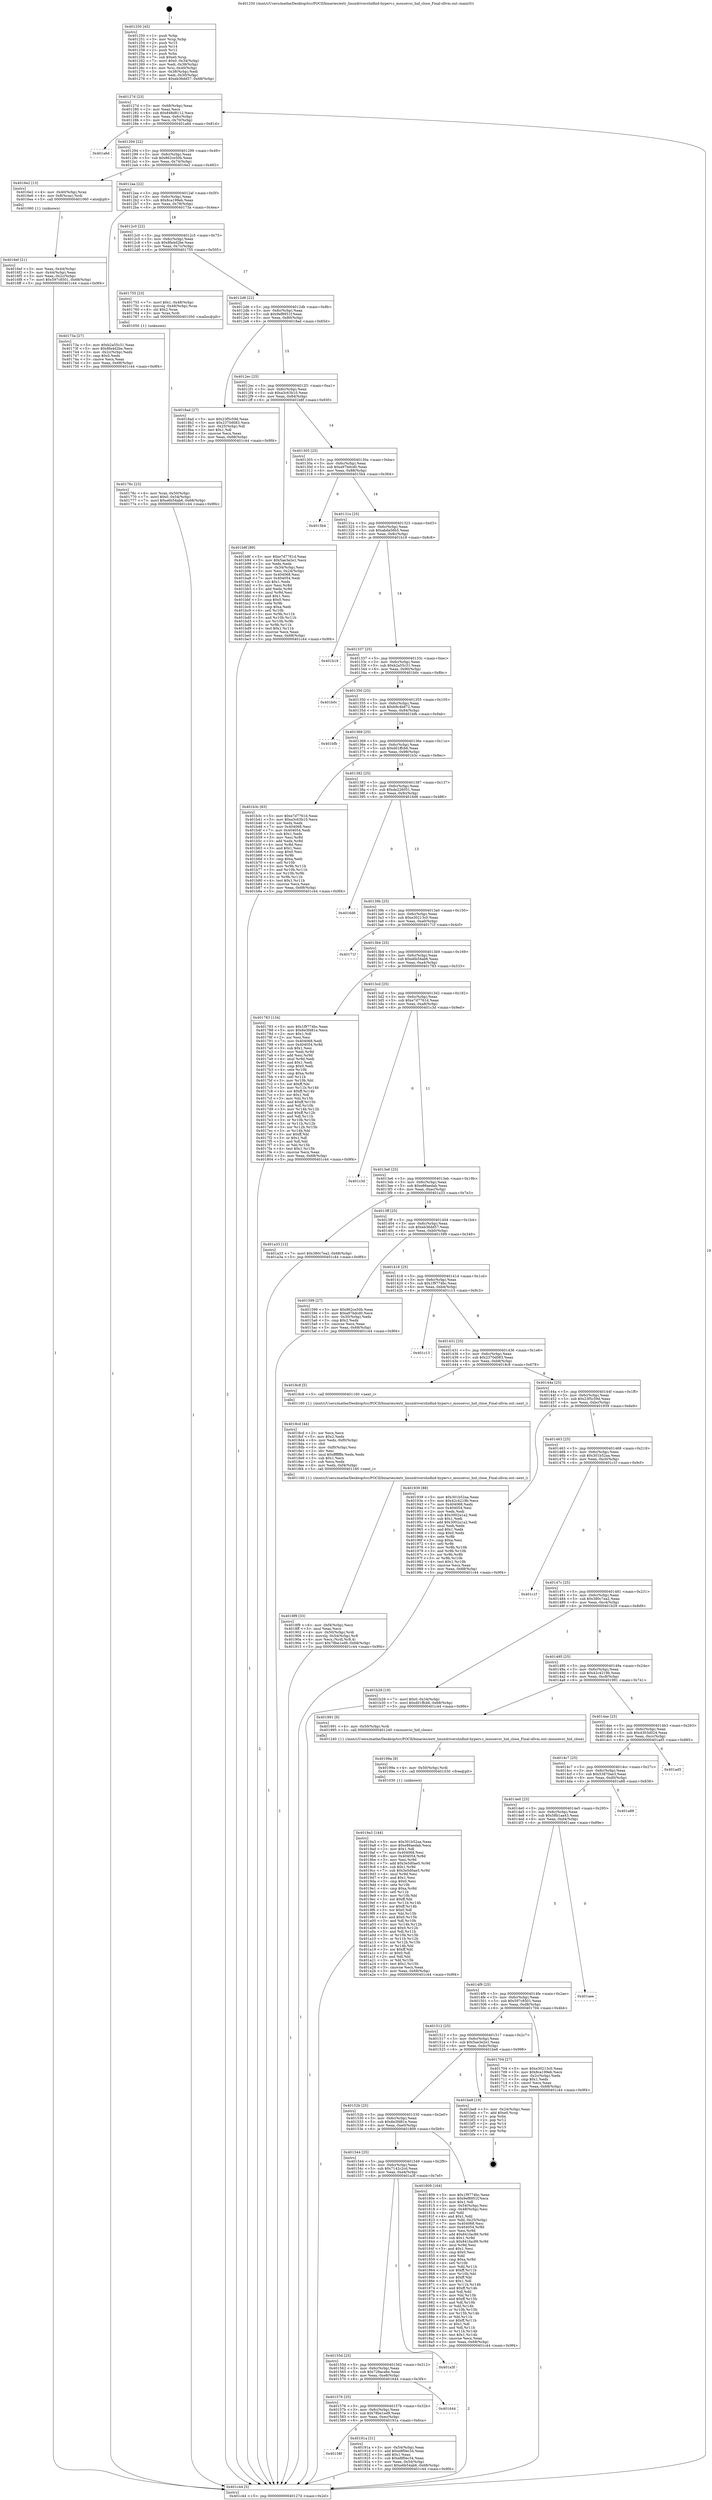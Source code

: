 digraph "0x401250" {
  label = "0x401250 (/mnt/c/Users/mathe/Desktop/tcc/POCII/binaries/extr_linuxdrivershidhid-hyperv.c_mousevsc_hid_close_Final-ollvm.out::main(0))"
  labelloc = "t"
  node[shape=record]

  Entry [label="",width=0.3,height=0.3,shape=circle,fillcolor=black,style=filled]
  "0x40127d" [label="{
     0x40127d [23]\l
     | [instrs]\l
     &nbsp;&nbsp;0x40127d \<+3\>: mov -0x68(%rbp),%eax\l
     &nbsp;&nbsp;0x401280 \<+2\>: mov %eax,%ecx\l
     &nbsp;&nbsp;0x401282 \<+6\>: sub $0x848d8112,%ecx\l
     &nbsp;&nbsp;0x401288 \<+3\>: mov %eax,-0x6c(%rbp)\l
     &nbsp;&nbsp;0x40128b \<+3\>: mov %ecx,-0x70(%rbp)\l
     &nbsp;&nbsp;0x40128e \<+6\>: je 0000000000401a6d \<main+0x81d\>\l
  }"]
  "0x401a6d" [label="{
     0x401a6d\l
  }", style=dashed]
  "0x401294" [label="{
     0x401294 [22]\l
     | [instrs]\l
     &nbsp;&nbsp;0x401294 \<+5\>: jmp 0000000000401299 \<main+0x49\>\l
     &nbsp;&nbsp;0x401299 \<+3\>: mov -0x6c(%rbp),%eax\l
     &nbsp;&nbsp;0x40129c \<+5\>: sub $0x862ce50b,%eax\l
     &nbsp;&nbsp;0x4012a1 \<+3\>: mov %eax,-0x74(%rbp)\l
     &nbsp;&nbsp;0x4012a4 \<+6\>: je 00000000004016e2 \<main+0x492\>\l
  }"]
  Exit [label="",width=0.3,height=0.3,shape=circle,fillcolor=black,style=filled,peripheries=2]
  "0x4016e2" [label="{
     0x4016e2 [13]\l
     | [instrs]\l
     &nbsp;&nbsp;0x4016e2 \<+4\>: mov -0x40(%rbp),%rax\l
     &nbsp;&nbsp;0x4016e6 \<+4\>: mov 0x8(%rax),%rdi\l
     &nbsp;&nbsp;0x4016ea \<+5\>: call 0000000000401060 \<atoi@plt\>\l
     | [calls]\l
     &nbsp;&nbsp;0x401060 \{1\} (unknown)\l
  }"]
  "0x4012aa" [label="{
     0x4012aa [22]\l
     | [instrs]\l
     &nbsp;&nbsp;0x4012aa \<+5\>: jmp 00000000004012af \<main+0x5f\>\l
     &nbsp;&nbsp;0x4012af \<+3\>: mov -0x6c(%rbp),%eax\l
     &nbsp;&nbsp;0x4012b2 \<+5\>: sub $0x8ca199eb,%eax\l
     &nbsp;&nbsp;0x4012b7 \<+3\>: mov %eax,-0x78(%rbp)\l
     &nbsp;&nbsp;0x4012ba \<+6\>: je 000000000040173a \<main+0x4ea\>\l
  }"]
  "0x4019a3" [label="{
     0x4019a3 [144]\l
     | [instrs]\l
     &nbsp;&nbsp;0x4019a3 \<+5\>: mov $0x301b52aa,%eax\l
     &nbsp;&nbsp;0x4019a8 \<+5\>: mov $0xe86aedab,%ecx\l
     &nbsp;&nbsp;0x4019ad \<+2\>: mov $0x1,%dl\l
     &nbsp;&nbsp;0x4019af \<+7\>: mov 0x404068,%esi\l
     &nbsp;&nbsp;0x4019b6 \<+8\>: mov 0x404054,%r8d\l
     &nbsp;&nbsp;0x4019be \<+3\>: mov %esi,%r9d\l
     &nbsp;&nbsp;0x4019c1 \<+7\>: add $0x3e5d0ae5,%r9d\l
     &nbsp;&nbsp;0x4019c8 \<+4\>: sub $0x1,%r9d\l
     &nbsp;&nbsp;0x4019cc \<+7\>: sub $0x3e5d0ae5,%r9d\l
     &nbsp;&nbsp;0x4019d3 \<+4\>: imul %r9d,%esi\l
     &nbsp;&nbsp;0x4019d7 \<+3\>: and $0x1,%esi\l
     &nbsp;&nbsp;0x4019da \<+3\>: cmp $0x0,%esi\l
     &nbsp;&nbsp;0x4019dd \<+4\>: sete %r10b\l
     &nbsp;&nbsp;0x4019e1 \<+4\>: cmp $0xa,%r8d\l
     &nbsp;&nbsp;0x4019e5 \<+4\>: setl %r11b\l
     &nbsp;&nbsp;0x4019e9 \<+3\>: mov %r10b,%bl\l
     &nbsp;&nbsp;0x4019ec \<+3\>: xor $0xff,%bl\l
     &nbsp;&nbsp;0x4019ef \<+3\>: mov %r11b,%r14b\l
     &nbsp;&nbsp;0x4019f2 \<+4\>: xor $0xff,%r14b\l
     &nbsp;&nbsp;0x4019f6 \<+3\>: xor $0x0,%dl\l
     &nbsp;&nbsp;0x4019f9 \<+3\>: mov %bl,%r15b\l
     &nbsp;&nbsp;0x4019fc \<+4\>: and $0x0,%r15b\l
     &nbsp;&nbsp;0x401a00 \<+3\>: and %dl,%r10b\l
     &nbsp;&nbsp;0x401a03 \<+3\>: mov %r14b,%r12b\l
     &nbsp;&nbsp;0x401a06 \<+4\>: and $0x0,%r12b\l
     &nbsp;&nbsp;0x401a0a \<+3\>: and %dl,%r11b\l
     &nbsp;&nbsp;0x401a0d \<+3\>: or %r10b,%r15b\l
     &nbsp;&nbsp;0x401a10 \<+3\>: or %r11b,%r12b\l
     &nbsp;&nbsp;0x401a13 \<+3\>: xor %r12b,%r15b\l
     &nbsp;&nbsp;0x401a16 \<+3\>: or %r14b,%bl\l
     &nbsp;&nbsp;0x401a19 \<+3\>: xor $0xff,%bl\l
     &nbsp;&nbsp;0x401a1c \<+3\>: or $0x0,%dl\l
     &nbsp;&nbsp;0x401a1f \<+2\>: and %dl,%bl\l
     &nbsp;&nbsp;0x401a21 \<+3\>: or %bl,%r15b\l
     &nbsp;&nbsp;0x401a24 \<+4\>: test $0x1,%r15b\l
     &nbsp;&nbsp;0x401a28 \<+3\>: cmovne %ecx,%eax\l
     &nbsp;&nbsp;0x401a2b \<+3\>: mov %eax,-0x68(%rbp)\l
     &nbsp;&nbsp;0x401a2e \<+5\>: jmp 0000000000401c44 \<main+0x9f4\>\l
  }"]
  "0x40173a" [label="{
     0x40173a [27]\l
     | [instrs]\l
     &nbsp;&nbsp;0x40173a \<+5\>: mov $0xb2a55c31,%eax\l
     &nbsp;&nbsp;0x40173f \<+5\>: mov $0x8fa4d2be,%ecx\l
     &nbsp;&nbsp;0x401744 \<+3\>: mov -0x2c(%rbp),%edx\l
     &nbsp;&nbsp;0x401747 \<+3\>: cmp $0x0,%edx\l
     &nbsp;&nbsp;0x40174a \<+3\>: cmove %ecx,%eax\l
     &nbsp;&nbsp;0x40174d \<+3\>: mov %eax,-0x68(%rbp)\l
     &nbsp;&nbsp;0x401750 \<+5\>: jmp 0000000000401c44 \<main+0x9f4\>\l
  }"]
  "0x4012c0" [label="{
     0x4012c0 [22]\l
     | [instrs]\l
     &nbsp;&nbsp;0x4012c0 \<+5\>: jmp 00000000004012c5 \<main+0x75\>\l
     &nbsp;&nbsp;0x4012c5 \<+3\>: mov -0x6c(%rbp),%eax\l
     &nbsp;&nbsp;0x4012c8 \<+5\>: sub $0x8fa4d2be,%eax\l
     &nbsp;&nbsp;0x4012cd \<+3\>: mov %eax,-0x7c(%rbp)\l
     &nbsp;&nbsp;0x4012d0 \<+6\>: je 0000000000401755 \<main+0x505\>\l
  }"]
  "0x40199a" [label="{
     0x40199a [9]\l
     | [instrs]\l
     &nbsp;&nbsp;0x40199a \<+4\>: mov -0x50(%rbp),%rdi\l
     &nbsp;&nbsp;0x40199e \<+5\>: call 0000000000401030 \<free@plt\>\l
     | [calls]\l
     &nbsp;&nbsp;0x401030 \{1\} (unknown)\l
  }"]
  "0x401755" [label="{
     0x401755 [23]\l
     | [instrs]\l
     &nbsp;&nbsp;0x401755 \<+7\>: movl $0x1,-0x48(%rbp)\l
     &nbsp;&nbsp;0x40175c \<+4\>: movslq -0x48(%rbp),%rax\l
     &nbsp;&nbsp;0x401760 \<+4\>: shl $0x2,%rax\l
     &nbsp;&nbsp;0x401764 \<+3\>: mov %rax,%rdi\l
     &nbsp;&nbsp;0x401767 \<+5\>: call 0000000000401050 \<malloc@plt\>\l
     | [calls]\l
     &nbsp;&nbsp;0x401050 \{1\} (unknown)\l
  }"]
  "0x4012d6" [label="{
     0x4012d6 [22]\l
     | [instrs]\l
     &nbsp;&nbsp;0x4012d6 \<+5\>: jmp 00000000004012db \<main+0x8b\>\l
     &nbsp;&nbsp;0x4012db \<+3\>: mov -0x6c(%rbp),%eax\l
     &nbsp;&nbsp;0x4012de \<+5\>: sub $0x9ef8951f,%eax\l
     &nbsp;&nbsp;0x4012e3 \<+3\>: mov %eax,-0x80(%rbp)\l
     &nbsp;&nbsp;0x4012e6 \<+6\>: je 00000000004018ad \<main+0x65d\>\l
  }"]
  "0x40158f" [label="{
     0x40158f\l
  }", style=dashed]
  "0x4018ad" [label="{
     0x4018ad [27]\l
     | [instrs]\l
     &nbsp;&nbsp;0x4018ad \<+5\>: mov $0x23f5c59d,%eax\l
     &nbsp;&nbsp;0x4018b2 \<+5\>: mov $0x2370d083,%ecx\l
     &nbsp;&nbsp;0x4018b7 \<+3\>: mov -0x25(%rbp),%dl\l
     &nbsp;&nbsp;0x4018ba \<+3\>: test $0x1,%dl\l
     &nbsp;&nbsp;0x4018bd \<+3\>: cmovne %ecx,%eax\l
     &nbsp;&nbsp;0x4018c0 \<+3\>: mov %eax,-0x68(%rbp)\l
     &nbsp;&nbsp;0x4018c3 \<+5\>: jmp 0000000000401c44 \<main+0x9f4\>\l
  }"]
  "0x4012ec" [label="{
     0x4012ec [25]\l
     | [instrs]\l
     &nbsp;&nbsp;0x4012ec \<+5\>: jmp 00000000004012f1 \<main+0xa1\>\l
     &nbsp;&nbsp;0x4012f1 \<+3\>: mov -0x6c(%rbp),%eax\l
     &nbsp;&nbsp;0x4012f4 \<+5\>: sub $0xa3c63b10,%eax\l
     &nbsp;&nbsp;0x4012f9 \<+6\>: mov %eax,-0x84(%rbp)\l
     &nbsp;&nbsp;0x4012ff \<+6\>: je 0000000000401b8f \<main+0x93f\>\l
  }"]
  "0x40191a" [label="{
     0x40191a [31]\l
     | [instrs]\l
     &nbsp;&nbsp;0x40191a \<+3\>: mov -0x54(%rbp),%eax\l
     &nbsp;&nbsp;0x40191d \<+5\>: add $0xe8f0ec34,%eax\l
     &nbsp;&nbsp;0x401922 \<+3\>: add $0x1,%eax\l
     &nbsp;&nbsp;0x401925 \<+5\>: sub $0xe8f0ec34,%eax\l
     &nbsp;&nbsp;0x40192a \<+3\>: mov %eax,-0x54(%rbp)\l
     &nbsp;&nbsp;0x40192d \<+7\>: movl $0xe6b54ab6,-0x68(%rbp)\l
     &nbsp;&nbsp;0x401934 \<+5\>: jmp 0000000000401c44 \<main+0x9f4\>\l
  }"]
  "0x401b8f" [label="{
     0x401b8f [89]\l
     | [instrs]\l
     &nbsp;&nbsp;0x401b8f \<+5\>: mov $0xe7d7761d,%eax\l
     &nbsp;&nbsp;0x401b94 \<+5\>: mov $0x5ae3e2e1,%ecx\l
     &nbsp;&nbsp;0x401b99 \<+2\>: xor %edx,%edx\l
     &nbsp;&nbsp;0x401b9b \<+3\>: mov -0x34(%rbp),%esi\l
     &nbsp;&nbsp;0x401b9e \<+3\>: mov %esi,-0x24(%rbp)\l
     &nbsp;&nbsp;0x401ba1 \<+7\>: mov 0x404068,%esi\l
     &nbsp;&nbsp;0x401ba8 \<+7\>: mov 0x404054,%edi\l
     &nbsp;&nbsp;0x401baf \<+3\>: sub $0x1,%edx\l
     &nbsp;&nbsp;0x401bb2 \<+3\>: mov %esi,%r8d\l
     &nbsp;&nbsp;0x401bb5 \<+3\>: add %edx,%r8d\l
     &nbsp;&nbsp;0x401bb8 \<+4\>: imul %r8d,%esi\l
     &nbsp;&nbsp;0x401bbc \<+3\>: and $0x1,%esi\l
     &nbsp;&nbsp;0x401bbf \<+3\>: cmp $0x0,%esi\l
     &nbsp;&nbsp;0x401bc2 \<+4\>: sete %r9b\l
     &nbsp;&nbsp;0x401bc6 \<+3\>: cmp $0xa,%edi\l
     &nbsp;&nbsp;0x401bc9 \<+4\>: setl %r10b\l
     &nbsp;&nbsp;0x401bcd \<+3\>: mov %r9b,%r11b\l
     &nbsp;&nbsp;0x401bd0 \<+3\>: and %r10b,%r11b\l
     &nbsp;&nbsp;0x401bd3 \<+3\>: xor %r10b,%r9b\l
     &nbsp;&nbsp;0x401bd6 \<+3\>: or %r9b,%r11b\l
     &nbsp;&nbsp;0x401bd9 \<+4\>: test $0x1,%r11b\l
     &nbsp;&nbsp;0x401bdd \<+3\>: cmovne %ecx,%eax\l
     &nbsp;&nbsp;0x401be0 \<+3\>: mov %eax,-0x68(%rbp)\l
     &nbsp;&nbsp;0x401be3 \<+5\>: jmp 0000000000401c44 \<main+0x9f4\>\l
  }"]
  "0x401305" [label="{
     0x401305 [25]\l
     | [instrs]\l
     &nbsp;&nbsp;0x401305 \<+5\>: jmp 000000000040130a \<main+0xba\>\l
     &nbsp;&nbsp;0x40130a \<+3\>: mov -0x6c(%rbp),%eax\l
     &nbsp;&nbsp;0x40130d \<+5\>: sub $0xa97bdcd0,%eax\l
     &nbsp;&nbsp;0x401312 \<+6\>: mov %eax,-0x88(%rbp)\l
     &nbsp;&nbsp;0x401318 \<+6\>: je 00000000004015b4 \<main+0x364\>\l
  }"]
  "0x401576" [label="{
     0x401576 [25]\l
     | [instrs]\l
     &nbsp;&nbsp;0x401576 \<+5\>: jmp 000000000040157b \<main+0x32b\>\l
     &nbsp;&nbsp;0x40157b \<+3\>: mov -0x6c(%rbp),%eax\l
     &nbsp;&nbsp;0x40157e \<+5\>: sub $0x78be1ed9,%eax\l
     &nbsp;&nbsp;0x401583 \<+6\>: mov %eax,-0xec(%rbp)\l
     &nbsp;&nbsp;0x401589 \<+6\>: je 000000000040191a \<main+0x6ca\>\l
  }"]
  "0x4015b4" [label="{
     0x4015b4\l
  }", style=dashed]
  "0x40131e" [label="{
     0x40131e [25]\l
     | [instrs]\l
     &nbsp;&nbsp;0x40131e \<+5\>: jmp 0000000000401323 \<main+0xd3\>\l
     &nbsp;&nbsp;0x401323 \<+3\>: mov -0x6c(%rbp),%eax\l
     &nbsp;&nbsp;0x401326 \<+5\>: sub $0xabda56b5,%eax\l
     &nbsp;&nbsp;0x40132b \<+6\>: mov %eax,-0x8c(%rbp)\l
     &nbsp;&nbsp;0x401331 \<+6\>: je 0000000000401b18 \<main+0x8c8\>\l
  }"]
  "0x401644" [label="{
     0x401644\l
  }", style=dashed]
  "0x401b18" [label="{
     0x401b18\l
  }", style=dashed]
  "0x401337" [label="{
     0x401337 [25]\l
     | [instrs]\l
     &nbsp;&nbsp;0x401337 \<+5\>: jmp 000000000040133c \<main+0xec\>\l
     &nbsp;&nbsp;0x40133c \<+3\>: mov -0x6c(%rbp),%eax\l
     &nbsp;&nbsp;0x40133f \<+5\>: sub $0xb2a55c31,%eax\l
     &nbsp;&nbsp;0x401344 \<+6\>: mov %eax,-0x90(%rbp)\l
     &nbsp;&nbsp;0x40134a \<+6\>: je 0000000000401b0c \<main+0x8bc\>\l
  }"]
  "0x40155d" [label="{
     0x40155d [25]\l
     | [instrs]\l
     &nbsp;&nbsp;0x40155d \<+5\>: jmp 0000000000401562 \<main+0x312\>\l
     &nbsp;&nbsp;0x401562 \<+3\>: mov -0x6c(%rbp),%eax\l
     &nbsp;&nbsp;0x401565 \<+5\>: sub $0x728aca6e,%eax\l
     &nbsp;&nbsp;0x40156a \<+6\>: mov %eax,-0xe8(%rbp)\l
     &nbsp;&nbsp;0x401570 \<+6\>: je 0000000000401644 \<main+0x3f4\>\l
  }"]
  "0x401b0c" [label="{
     0x401b0c\l
  }", style=dashed]
  "0x401350" [label="{
     0x401350 [25]\l
     | [instrs]\l
     &nbsp;&nbsp;0x401350 \<+5\>: jmp 0000000000401355 \<main+0x105\>\l
     &nbsp;&nbsp;0x401355 \<+3\>: mov -0x6c(%rbp),%eax\l
     &nbsp;&nbsp;0x401358 \<+5\>: sub $0xb9c4b872,%eax\l
     &nbsp;&nbsp;0x40135d \<+6\>: mov %eax,-0x94(%rbp)\l
     &nbsp;&nbsp;0x401363 \<+6\>: je 0000000000401bfb \<main+0x9ab\>\l
  }"]
  "0x401a3f" [label="{
     0x401a3f\l
  }", style=dashed]
  "0x401bfb" [label="{
     0x401bfb\l
  }", style=dashed]
  "0x401369" [label="{
     0x401369 [25]\l
     | [instrs]\l
     &nbsp;&nbsp;0x401369 \<+5\>: jmp 000000000040136e \<main+0x11e\>\l
     &nbsp;&nbsp;0x40136e \<+3\>: mov -0x6c(%rbp),%eax\l
     &nbsp;&nbsp;0x401371 \<+5\>: sub $0xd01ffcb6,%eax\l
     &nbsp;&nbsp;0x401376 \<+6\>: mov %eax,-0x98(%rbp)\l
     &nbsp;&nbsp;0x40137c \<+6\>: je 0000000000401b3c \<main+0x8ec\>\l
  }"]
  "0x4018f9" [label="{
     0x4018f9 [33]\l
     | [instrs]\l
     &nbsp;&nbsp;0x4018f9 \<+6\>: mov -0xf4(%rbp),%ecx\l
     &nbsp;&nbsp;0x4018ff \<+3\>: imul %eax,%ecx\l
     &nbsp;&nbsp;0x401902 \<+4\>: mov -0x50(%rbp),%rdi\l
     &nbsp;&nbsp;0x401906 \<+4\>: movslq -0x54(%rbp),%r8\l
     &nbsp;&nbsp;0x40190a \<+4\>: mov %ecx,(%rdi,%r8,4)\l
     &nbsp;&nbsp;0x40190e \<+7\>: movl $0x78be1ed9,-0x68(%rbp)\l
     &nbsp;&nbsp;0x401915 \<+5\>: jmp 0000000000401c44 \<main+0x9f4\>\l
  }"]
  "0x401b3c" [label="{
     0x401b3c [83]\l
     | [instrs]\l
     &nbsp;&nbsp;0x401b3c \<+5\>: mov $0xe7d7761d,%eax\l
     &nbsp;&nbsp;0x401b41 \<+5\>: mov $0xa3c63b10,%ecx\l
     &nbsp;&nbsp;0x401b46 \<+2\>: xor %edx,%edx\l
     &nbsp;&nbsp;0x401b48 \<+7\>: mov 0x404068,%esi\l
     &nbsp;&nbsp;0x401b4f \<+7\>: mov 0x404054,%edi\l
     &nbsp;&nbsp;0x401b56 \<+3\>: sub $0x1,%edx\l
     &nbsp;&nbsp;0x401b59 \<+3\>: mov %esi,%r8d\l
     &nbsp;&nbsp;0x401b5c \<+3\>: add %edx,%r8d\l
     &nbsp;&nbsp;0x401b5f \<+4\>: imul %r8d,%esi\l
     &nbsp;&nbsp;0x401b63 \<+3\>: and $0x1,%esi\l
     &nbsp;&nbsp;0x401b66 \<+3\>: cmp $0x0,%esi\l
     &nbsp;&nbsp;0x401b69 \<+4\>: sete %r9b\l
     &nbsp;&nbsp;0x401b6d \<+3\>: cmp $0xa,%edi\l
     &nbsp;&nbsp;0x401b70 \<+4\>: setl %r10b\l
     &nbsp;&nbsp;0x401b74 \<+3\>: mov %r9b,%r11b\l
     &nbsp;&nbsp;0x401b77 \<+3\>: and %r10b,%r11b\l
     &nbsp;&nbsp;0x401b7a \<+3\>: xor %r10b,%r9b\l
     &nbsp;&nbsp;0x401b7d \<+3\>: or %r9b,%r11b\l
     &nbsp;&nbsp;0x401b80 \<+4\>: test $0x1,%r11b\l
     &nbsp;&nbsp;0x401b84 \<+3\>: cmovne %ecx,%eax\l
     &nbsp;&nbsp;0x401b87 \<+3\>: mov %eax,-0x68(%rbp)\l
     &nbsp;&nbsp;0x401b8a \<+5\>: jmp 0000000000401c44 \<main+0x9f4\>\l
  }"]
  "0x401382" [label="{
     0x401382 [25]\l
     | [instrs]\l
     &nbsp;&nbsp;0x401382 \<+5\>: jmp 0000000000401387 \<main+0x137\>\l
     &nbsp;&nbsp;0x401387 \<+3\>: mov -0x6c(%rbp),%eax\l
     &nbsp;&nbsp;0x40138a \<+5\>: sub $0xde226051,%eax\l
     &nbsp;&nbsp;0x40138f \<+6\>: mov %eax,-0x9c(%rbp)\l
     &nbsp;&nbsp;0x401395 \<+6\>: je 00000000004016d6 \<main+0x486\>\l
  }"]
  "0x4018cd" [label="{
     0x4018cd [44]\l
     | [instrs]\l
     &nbsp;&nbsp;0x4018cd \<+2\>: xor %ecx,%ecx\l
     &nbsp;&nbsp;0x4018cf \<+5\>: mov $0x2,%edx\l
     &nbsp;&nbsp;0x4018d4 \<+6\>: mov %edx,-0xf0(%rbp)\l
     &nbsp;&nbsp;0x4018da \<+1\>: cltd\l
     &nbsp;&nbsp;0x4018db \<+6\>: mov -0xf0(%rbp),%esi\l
     &nbsp;&nbsp;0x4018e1 \<+2\>: idiv %esi\l
     &nbsp;&nbsp;0x4018e3 \<+6\>: imul $0xfffffffe,%edx,%edx\l
     &nbsp;&nbsp;0x4018e9 \<+3\>: sub $0x1,%ecx\l
     &nbsp;&nbsp;0x4018ec \<+2\>: sub %ecx,%edx\l
     &nbsp;&nbsp;0x4018ee \<+6\>: mov %edx,-0xf4(%rbp)\l
     &nbsp;&nbsp;0x4018f4 \<+5\>: call 0000000000401160 \<next_i\>\l
     | [calls]\l
     &nbsp;&nbsp;0x401160 \{1\} (/mnt/c/Users/mathe/Desktop/tcc/POCII/binaries/extr_linuxdrivershidhid-hyperv.c_mousevsc_hid_close_Final-ollvm.out::next_i)\l
  }"]
  "0x4016d6" [label="{
     0x4016d6\l
  }", style=dashed]
  "0x40139b" [label="{
     0x40139b [25]\l
     | [instrs]\l
     &nbsp;&nbsp;0x40139b \<+5\>: jmp 00000000004013a0 \<main+0x150\>\l
     &nbsp;&nbsp;0x4013a0 \<+3\>: mov -0x6c(%rbp),%eax\l
     &nbsp;&nbsp;0x4013a3 \<+5\>: sub $0xe30213c0,%eax\l
     &nbsp;&nbsp;0x4013a8 \<+6\>: mov %eax,-0xa0(%rbp)\l
     &nbsp;&nbsp;0x4013ae \<+6\>: je 000000000040171f \<main+0x4cf\>\l
  }"]
  "0x401544" [label="{
     0x401544 [25]\l
     | [instrs]\l
     &nbsp;&nbsp;0x401544 \<+5\>: jmp 0000000000401549 \<main+0x2f9\>\l
     &nbsp;&nbsp;0x401549 \<+3\>: mov -0x6c(%rbp),%eax\l
     &nbsp;&nbsp;0x40154c \<+5\>: sub $0x7142c2cd,%eax\l
     &nbsp;&nbsp;0x401551 \<+6\>: mov %eax,-0xe4(%rbp)\l
     &nbsp;&nbsp;0x401557 \<+6\>: je 0000000000401a3f \<main+0x7ef\>\l
  }"]
  "0x40171f" [label="{
     0x40171f\l
  }", style=dashed]
  "0x4013b4" [label="{
     0x4013b4 [25]\l
     | [instrs]\l
     &nbsp;&nbsp;0x4013b4 \<+5\>: jmp 00000000004013b9 \<main+0x169\>\l
     &nbsp;&nbsp;0x4013b9 \<+3\>: mov -0x6c(%rbp),%eax\l
     &nbsp;&nbsp;0x4013bc \<+5\>: sub $0xe6b54ab6,%eax\l
     &nbsp;&nbsp;0x4013c1 \<+6\>: mov %eax,-0xa4(%rbp)\l
     &nbsp;&nbsp;0x4013c7 \<+6\>: je 0000000000401783 \<main+0x533\>\l
  }"]
  "0x401809" [label="{
     0x401809 [164]\l
     | [instrs]\l
     &nbsp;&nbsp;0x401809 \<+5\>: mov $0x1f9774bc,%eax\l
     &nbsp;&nbsp;0x40180e \<+5\>: mov $0x9ef8951f,%ecx\l
     &nbsp;&nbsp;0x401813 \<+2\>: mov $0x1,%dl\l
     &nbsp;&nbsp;0x401815 \<+3\>: mov -0x54(%rbp),%esi\l
     &nbsp;&nbsp;0x401818 \<+3\>: cmp -0x48(%rbp),%esi\l
     &nbsp;&nbsp;0x40181b \<+4\>: setl %dil\l
     &nbsp;&nbsp;0x40181f \<+4\>: and $0x1,%dil\l
     &nbsp;&nbsp;0x401823 \<+4\>: mov %dil,-0x25(%rbp)\l
     &nbsp;&nbsp;0x401827 \<+7\>: mov 0x404068,%esi\l
     &nbsp;&nbsp;0x40182e \<+8\>: mov 0x404054,%r8d\l
     &nbsp;&nbsp;0x401836 \<+3\>: mov %esi,%r9d\l
     &nbsp;&nbsp;0x401839 \<+7\>: add $0x841fac89,%r9d\l
     &nbsp;&nbsp;0x401840 \<+4\>: sub $0x1,%r9d\l
     &nbsp;&nbsp;0x401844 \<+7\>: sub $0x841fac89,%r9d\l
     &nbsp;&nbsp;0x40184b \<+4\>: imul %r9d,%esi\l
     &nbsp;&nbsp;0x40184f \<+3\>: and $0x1,%esi\l
     &nbsp;&nbsp;0x401852 \<+3\>: cmp $0x0,%esi\l
     &nbsp;&nbsp;0x401855 \<+4\>: sete %dil\l
     &nbsp;&nbsp;0x401859 \<+4\>: cmp $0xa,%r8d\l
     &nbsp;&nbsp;0x40185d \<+4\>: setl %r10b\l
     &nbsp;&nbsp;0x401861 \<+3\>: mov %dil,%r11b\l
     &nbsp;&nbsp;0x401864 \<+4\>: xor $0xff,%r11b\l
     &nbsp;&nbsp;0x401868 \<+3\>: mov %r10b,%bl\l
     &nbsp;&nbsp;0x40186b \<+3\>: xor $0xff,%bl\l
     &nbsp;&nbsp;0x40186e \<+3\>: xor $0x1,%dl\l
     &nbsp;&nbsp;0x401871 \<+3\>: mov %r11b,%r14b\l
     &nbsp;&nbsp;0x401874 \<+4\>: and $0xff,%r14b\l
     &nbsp;&nbsp;0x401878 \<+3\>: and %dl,%dil\l
     &nbsp;&nbsp;0x40187b \<+3\>: mov %bl,%r15b\l
     &nbsp;&nbsp;0x40187e \<+4\>: and $0xff,%r15b\l
     &nbsp;&nbsp;0x401882 \<+3\>: and %dl,%r10b\l
     &nbsp;&nbsp;0x401885 \<+3\>: or %dil,%r14b\l
     &nbsp;&nbsp;0x401888 \<+3\>: or %r10b,%r15b\l
     &nbsp;&nbsp;0x40188b \<+3\>: xor %r15b,%r14b\l
     &nbsp;&nbsp;0x40188e \<+3\>: or %bl,%r11b\l
     &nbsp;&nbsp;0x401891 \<+4\>: xor $0xff,%r11b\l
     &nbsp;&nbsp;0x401895 \<+3\>: or $0x1,%dl\l
     &nbsp;&nbsp;0x401898 \<+3\>: and %dl,%r11b\l
     &nbsp;&nbsp;0x40189b \<+3\>: or %r11b,%r14b\l
     &nbsp;&nbsp;0x40189e \<+4\>: test $0x1,%r14b\l
     &nbsp;&nbsp;0x4018a2 \<+3\>: cmovne %ecx,%eax\l
     &nbsp;&nbsp;0x4018a5 \<+3\>: mov %eax,-0x68(%rbp)\l
     &nbsp;&nbsp;0x4018a8 \<+5\>: jmp 0000000000401c44 \<main+0x9f4\>\l
  }"]
  "0x401783" [label="{
     0x401783 [134]\l
     | [instrs]\l
     &nbsp;&nbsp;0x401783 \<+5\>: mov $0x1f9774bc,%eax\l
     &nbsp;&nbsp;0x401788 \<+5\>: mov $0x6e3fd81e,%ecx\l
     &nbsp;&nbsp;0x40178d \<+2\>: mov $0x1,%dl\l
     &nbsp;&nbsp;0x40178f \<+2\>: xor %esi,%esi\l
     &nbsp;&nbsp;0x401791 \<+7\>: mov 0x404068,%edi\l
     &nbsp;&nbsp;0x401798 \<+8\>: mov 0x404054,%r8d\l
     &nbsp;&nbsp;0x4017a0 \<+3\>: sub $0x1,%esi\l
     &nbsp;&nbsp;0x4017a3 \<+3\>: mov %edi,%r9d\l
     &nbsp;&nbsp;0x4017a6 \<+3\>: add %esi,%r9d\l
     &nbsp;&nbsp;0x4017a9 \<+4\>: imul %r9d,%edi\l
     &nbsp;&nbsp;0x4017ad \<+3\>: and $0x1,%edi\l
     &nbsp;&nbsp;0x4017b0 \<+3\>: cmp $0x0,%edi\l
     &nbsp;&nbsp;0x4017b3 \<+4\>: sete %r10b\l
     &nbsp;&nbsp;0x4017b7 \<+4\>: cmp $0xa,%r8d\l
     &nbsp;&nbsp;0x4017bb \<+4\>: setl %r11b\l
     &nbsp;&nbsp;0x4017bf \<+3\>: mov %r10b,%bl\l
     &nbsp;&nbsp;0x4017c2 \<+3\>: xor $0xff,%bl\l
     &nbsp;&nbsp;0x4017c5 \<+3\>: mov %r11b,%r14b\l
     &nbsp;&nbsp;0x4017c8 \<+4\>: xor $0xff,%r14b\l
     &nbsp;&nbsp;0x4017cc \<+3\>: xor $0x1,%dl\l
     &nbsp;&nbsp;0x4017cf \<+3\>: mov %bl,%r15b\l
     &nbsp;&nbsp;0x4017d2 \<+4\>: and $0xff,%r15b\l
     &nbsp;&nbsp;0x4017d6 \<+3\>: and %dl,%r10b\l
     &nbsp;&nbsp;0x4017d9 \<+3\>: mov %r14b,%r12b\l
     &nbsp;&nbsp;0x4017dc \<+4\>: and $0xff,%r12b\l
     &nbsp;&nbsp;0x4017e0 \<+3\>: and %dl,%r11b\l
     &nbsp;&nbsp;0x4017e3 \<+3\>: or %r10b,%r15b\l
     &nbsp;&nbsp;0x4017e6 \<+3\>: or %r11b,%r12b\l
     &nbsp;&nbsp;0x4017e9 \<+3\>: xor %r12b,%r15b\l
     &nbsp;&nbsp;0x4017ec \<+3\>: or %r14b,%bl\l
     &nbsp;&nbsp;0x4017ef \<+3\>: xor $0xff,%bl\l
     &nbsp;&nbsp;0x4017f2 \<+3\>: or $0x1,%dl\l
     &nbsp;&nbsp;0x4017f5 \<+2\>: and %dl,%bl\l
     &nbsp;&nbsp;0x4017f7 \<+3\>: or %bl,%r15b\l
     &nbsp;&nbsp;0x4017fa \<+4\>: test $0x1,%r15b\l
     &nbsp;&nbsp;0x4017fe \<+3\>: cmovne %ecx,%eax\l
     &nbsp;&nbsp;0x401801 \<+3\>: mov %eax,-0x68(%rbp)\l
     &nbsp;&nbsp;0x401804 \<+5\>: jmp 0000000000401c44 \<main+0x9f4\>\l
  }"]
  "0x4013cd" [label="{
     0x4013cd [25]\l
     | [instrs]\l
     &nbsp;&nbsp;0x4013cd \<+5\>: jmp 00000000004013d2 \<main+0x182\>\l
     &nbsp;&nbsp;0x4013d2 \<+3\>: mov -0x6c(%rbp),%eax\l
     &nbsp;&nbsp;0x4013d5 \<+5\>: sub $0xe7d7761d,%eax\l
     &nbsp;&nbsp;0x4013da \<+6\>: mov %eax,-0xa8(%rbp)\l
     &nbsp;&nbsp;0x4013e0 \<+6\>: je 0000000000401c3d \<main+0x9ed\>\l
  }"]
  "0x40152b" [label="{
     0x40152b [25]\l
     | [instrs]\l
     &nbsp;&nbsp;0x40152b \<+5\>: jmp 0000000000401530 \<main+0x2e0\>\l
     &nbsp;&nbsp;0x401530 \<+3\>: mov -0x6c(%rbp),%eax\l
     &nbsp;&nbsp;0x401533 \<+5\>: sub $0x6e3fd81e,%eax\l
     &nbsp;&nbsp;0x401538 \<+6\>: mov %eax,-0xe0(%rbp)\l
     &nbsp;&nbsp;0x40153e \<+6\>: je 0000000000401809 \<main+0x5b9\>\l
  }"]
  "0x401c3d" [label="{
     0x401c3d\l
  }", style=dashed]
  "0x4013e6" [label="{
     0x4013e6 [25]\l
     | [instrs]\l
     &nbsp;&nbsp;0x4013e6 \<+5\>: jmp 00000000004013eb \<main+0x19b\>\l
     &nbsp;&nbsp;0x4013eb \<+3\>: mov -0x6c(%rbp),%eax\l
     &nbsp;&nbsp;0x4013ee \<+5\>: sub $0xe86aedab,%eax\l
     &nbsp;&nbsp;0x4013f3 \<+6\>: mov %eax,-0xac(%rbp)\l
     &nbsp;&nbsp;0x4013f9 \<+6\>: je 0000000000401a33 \<main+0x7e3\>\l
  }"]
  "0x401be8" [label="{
     0x401be8 [19]\l
     | [instrs]\l
     &nbsp;&nbsp;0x401be8 \<+3\>: mov -0x24(%rbp),%eax\l
     &nbsp;&nbsp;0x401beb \<+7\>: add $0xe0,%rsp\l
     &nbsp;&nbsp;0x401bf2 \<+1\>: pop %rbx\l
     &nbsp;&nbsp;0x401bf3 \<+2\>: pop %r12\l
     &nbsp;&nbsp;0x401bf5 \<+2\>: pop %r14\l
     &nbsp;&nbsp;0x401bf7 \<+2\>: pop %r15\l
     &nbsp;&nbsp;0x401bf9 \<+1\>: pop %rbp\l
     &nbsp;&nbsp;0x401bfa \<+1\>: ret\l
  }"]
  "0x401a33" [label="{
     0x401a33 [12]\l
     | [instrs]\l
     &nbsp;&nbsp;0x401a33 \<+7\>: movl $0x380c7ea2,-0x68(%rbp)\l
     &nbsp;&nbsp;0x401a3a \<+5\>: jmp 0000000000401c44 \<main+0x9f4\>\l
  }"]
  "0x4013ff" [label="{
     0x4013ff [25]\l
     | [instrs]\l
     &nbsp;&nbsp;0x4013ff \<+5\>: jmp 0000000000401404 \<main+0x1b4\>\l
     &nbsp;&nbsp;0x401404 \<+3\>: mov -0x6c(%rbp),%eax\l
     &nbsp;&nbsp;0x401407 \<+5\>: sub $0xeb36dd57,%eax\l
     &nbsp;&nbsp;0x40140c \<+6\>: mov %eax,-0xb0(%rbp)\l
     &nbsp;&nbsp;0x401412 \<+6\>: je 0000000000401599 \<main+0x349\>\l
  }"]
  "0x40176c" [label="{
     0x40176c [23]\l
     | [instrs]\l
     &nbsp;&nbsp;0x40176c \<+4\>: mov %rax,-0x50(%rbp)\l
     &nbsp;&nbsp;0x401770 \<+7\>: movl $0x0,-0x54(%rbp)\l
     &nbsp;&nbsp;0x401777 \<+7\>: movl $0xe6b54ab6,-0x68(%rbp)\l
     &nbsp;&nbsp;0x40177e \<+5\>: jmp 0000000000401c44 \<main+0x9f4\>\l
  }"]
  "0x401599" [label="{
     0x401599 [27]\l
     | [instrs]\l
     &nbsp;&nbsp;0x401599 \<+5\>: mov $0x862ce50b,%eax\l
     &nbsp;&nbsp;0x40159e \<+5\>: mov $0xa97bdcd0,%ecx\l
     &nbsp;&nbsp;0x4015a3 \<+3\>: mov -0x30(%rbp),%edx\l
     &nbsp;&nbsp;0x4015a6 \<+3\>: cmp $0x2,%edx\l
     &nbsp;&nbsp;0x4015a9 \<+3\>: cmovne %ecx,%eax\l
     &nbsp;&nbsp;0x4015ac \<+3\>: mov %eax,-0x68(%rbp)\l
     &nbsp;&nbsp;0x4015af \<+5\>: jmp 0000000000401c44 \<main+0x9f4\>\l
  }"]
  "0x401418" [label="{
     0x401418 [25]\l
     | [instrs]\l
     &nbsp;&nbsp;0x401418 \<+5\>: jmp 000000000040141d \<main+0x1cd\>\l
     &nbsp;&nbsp;0x40141d \<+3\>: mov -0x6c(%rbp),%eax\l
     &nbsp;&nbsp;0x401420 \<+5\>: sub $0x1f9774bc,%eax\l
     &nbsp;&nbsp;0x401425 \<+6\>: mov %eax,-0xb4(%rbp)\l
     &nbsp;&nbsp;0x40142b \<+6\>: je 0000000000401c13 \<main+0x9c3\>\l
  }"]
  "0x401c44" [label="{
     0x401c44 [5]\l
     | [instrs]\l
     &nbsp;&nbsp;0x401c44 \<+5\>: jmp 000000000040127d \<main+0x2d\>\l
  }"]
  "0x401250" [label="{
     0x401250 [45]\l
     | [instrs]\l
     &nbsp;&nbsp;0x401250 \<+1\>: push %rbp\l
     &nbsp;&nbsp;0x401251 \<+3\>: mov %rsp,%rbp\l
     &nbsp;&nbsp;0x401254 \<+2\>: push %r15\l
     &nbsp;&nbsp;0x401256 \<+2\>: push %r14\l
     &nbsp;&nbsp;0x401258 \<+2\>: push %r12\l
     &nbsp;&nbsp;0x40125a \<+1\>: push %rbx\l
     &nbsp;&nbsp;0x40125b \<+7\>: sub $0xe0,%rsp\l
     &nbsp;&nbsp;0x401262 \<+7\>: movl $0x0,-0x34(%rbp)\l
     &nbsp;&nbsp;0x401269 \<+3\>: mov %edi,-0x38(%rbp)\l
     &nbsp;&nbsp;0x40126c \<+4\>: mov %rsi,-0x40(%rbp)\l
     &nbsp;&nbsp;0x401270 \<+3\>: mov -0x38(%rbp),%edi\l
     &nbsp;&nbsp;0x401273 \<+3\>: mov %edi,-0x30(%rbp)\l
     &nbsp;&nbsp;0x401276 \<+7\>: movl $0xeb36dd57,-0x68(%rbp)\l
  }"]
  "0x4016ef" [label="{
     0x4016ef [21]\l
     | [instrs]\l
     &nbsp;&nbsp;0x4016ef \<+3\>: mov %eax,-0x44(%rbp)\l
     &nbsp;&nbsp;0x4016f2 \<+3\>: mov -0x44(%rbp),%eax\l
     &nbsp;&nbsp;0x4016f5 \<+3\>: mov %eax,-0x2c(%rbp)\l
     &nbsp;&nbsp;0x4016f8 \<+7\>: movl $0x597c8501,-0x68(%rbp)\l
     &nbsp;&nbsp;0x4016ff \<+5\>: jmp 0000000000401c44 \<main+0x9f4\>\l
  }"]
  "0x401512" [label="{
     0x401512 [25]\l
     | [instrs]\l
     &nbsp;&nbsp;0x401512 \<+5\>: jmp 0000000000401517 \<main+0x2c7\>\l
     &nbsp;&nbsp;0x401517 \<+3\>: mov -0x6c(%rbp),%eax\l
     &nbsp;&nbsp;0x40151a \<+5\>: sub $0x5ae3e2e1,%eax\l
     &nbsp;&nbsp;0x40151f \<+6\>: mov %eax,-0xdc(%rbp)\l
     &nbsp;&nbsp;0x401525 \<+6\>: je 0000000000401be8 \<main+0x998\>\l
  }"]
  "0x401c13" [label="{
     0x401c13\l
  }", style=dashed]
  "0x401431" [label="{
     0x401431 [25]\l
     | [instrs]\l
     &nbsp;&nbsp;0x401431 \<+5\>: jmp 0000000000401436 \<main+0x1e6\>\l
     &nbsp;&nbsp;0x401436 \<+3\>: mov -0x6c(%rbp),%eax\l
     &nbsp;&nbsp;0x401439 \<+5\>: sub $0x2370d083,%eax\l
     &nbsp;&nbsp;0x40143e \<+6\>: mov %eax,-0xb8(%rbp)\l
     &nbsp;&nbsp;0x401444 \<+6\>: je 00000000004018c8 \<main+0x678\>\l
  }"]
  "0x401704" [label="{
     0x401704 [27]\l
     | [instrs]\l
     &nbsp;&nbsp;0x401704 \<+5\>: mov $0xe30213c0,%eax\l
     &nbsp;&nbsp;0x401709 \<+5\>: mov $0x8ca199eb,%ecx\l
     &nbsp;&nbsp;0x40170e \<+3\>: mov -0x2c(%rbp),%edx\l
     &nbsp;&nbsp;0x401711 \<+3\>: cmp $0x1,%edx\l
     &nbsp;&nbsp;0x401714 \<+3\>: cmovl %ecx,%eax\l
     &nbsp;&nbsp;0x401717 \<+3\>: mov %eax,-0x68(%rbp)\l
     &nbsp;&nbsp;0x40171a \<+5\>: jmp 0000000000401c44 \<main+0x9f4\>\l
  }"]
  "0x4018c8" [label="{
     0x4018c8 [5]\l
     | [instrs]\l
     &nbsp;&nbsp;0x4018c8 \<+5\>: call 0000000000401160 \<next_i\>\l
     | [calls]\l
     &nbsp;&nbsp;0x401160 \{1\} (/mnt/c/Users/mathe/Desktop/tcc/POCII/binaries/extr_linuxdrivershidhid-hyperv.c_mousevsc_hid_close_Final-ollvm.out::next_i)\l
  }"]
  "0x40144a" [label="{
     0x40144a [25]\l
     | [instrs]\l
     &nbsp;&nbsp;0x40144a \<+5\>: jmp 000000000040144f \<main+0x1ff\>\l
     &nbsp;&nbsp;0x40144f \<+3\>: mov -0x6c(%rbp),%eax\l
     &nbsp;&nbsp;0x401452 \<+5\>: sub $0x23f5c59d,%eax\l
     &nbsp;&nbsp;0x401457 \<+6\>: mov %eax,-0xbc(%rbp)\l
     &nbsp;&nbsp;0x40145d \<+6\>: je 0000000000401939 \<main+0x6e9\>\l
  }"]
  "0x4014f9" [label="{
     0x4014f9 [25]\l
     | [instrs]\l
     &nbsp;&nbsp;0x4014f9 \<+5\>: jmp 00000000004014fe \<main+0x2ae\>\l
     &nbsp;&nbsp;0x4014fe \<+3\>: mov -0x6c(%rbp),%eax\l
     &nbsp;&nbsp;0x401501 \<+5\>: sub $0x597c8501,%eax\l
     &nbsp;&nbsp;0x401506 \<+6\>: mov %eax,-0xd8(%rbp)\l
     &nbsp;&nbsp;0x40150c \<+6\>: je 0000000000401704 \<main+0x4b4\>\l
  }"]
  "0x401939" [label="{
     0x401939 [88]\l
     | [instrs]\l
     &nbsp;&nbsp;0x401939 \<+5\>: mov $0x301b52aa,%eax\l
     &nbsp;&nbsp;0x40193e \<+5\>: mov $0x42c4219b,%ecx\l
     &nbsp;&nbsp;0x401943 \<+7\>: mov 0x404068,%edx\l
     &nbsp;&nbsp;0x40194a \<+7\>: mov 0x404054,%esi\l
     &nbsp;&nbsp;0x401951 \<+2\>: mov %edx,%edi\l
     &nbsp;&nbsp;0x401953 \<+6\>: sub $0x3002a1a2,%edi\l
     &nbsp;&nbsp;0x401959 \<+3\>: sub $0x1,%edi\l
     &nbsp;&nbsp;0x40195c \<+6\>: add $0x3002a1a2,%edi\l
     &nbsp;&nbsp;0x401962 \<+3\>: imul %edi,%edx\l
     &nbsp;&nbsp;0x401965 \<+3\>: and $0x1,%edx\l
     &nbsp;&nbsp;0x401968 \<+3\>: cmp $0x0,%edx\l
     &nbsp;&nbsp;0x40196b \<+4\>: sete %r8b\l
     &nbsp;&nbsp;0x40196f \<+3\>: cmp $0xa,%esi\l
     &nbsp;&nbsp;0x401972 \<+4\>: setl %r9b\l
     &nbsp;&nbsp;0x401976 \<+3\>: mov %r8b,%r10b\l
     &nbsp;&nbsp;0x401979 \<+3\>: and %r9b,%r10b\l
     &nbsp;&nbsp;0x40197c \<+3\>: xor %r9b,%r8b\l
     &nbsp;&nbsp;0x40197f \<+3\>: or %r8b,%r10b\l
     &nbsp;&nbsp;0x401982 \<+4\>: test $0x1,%r10b\l
     &nbsp;&nbsp;0x401986 \<+3\>: cmovne %ecx,%eax\l
     &nbsp;&nbsp;0x401989 \<+3\>: mov %eax,-0x68(%rbp)\l
     &nbsp;&nbsp;0x40198c \<+5\>: jmp 0000000000401c44 \<main+0x9f4\>\l
  }"]
  "0x401463" [label="{
     0x401463 [25]\l
     | [instrs]\l
     &nbsp;&nbsp;0x401463 \<+5\>: jmp 0000000000401468 \<main+0x218\>\l
     &nbsp;&nbsp;0x401468 \<+3\>: mov -0x6c(%rbp),%eax\l
     &nbsp;&nbsp;0x40146b \<+5\>: sub $0x301b52aa,%eax\l
     &nbsp;&nbsp;0x401470 \<+6\>: mov %eax,-0xc0(%rbp)\l
     &nbsp;&nbsp;0x401476 \<+6\>: je 0000000000401c1f \<main+0x9cf\>\l
  }"]
  "0x401aee" [label="{
     0x401aee\l
  }", style=dashed]
  "0x401c1f" [label="{
     0x401c1f\l
  }", style=dashed]
  "0x40147c" [label="{
     0x40147c [25]\l
     | [instrs]\l
     &nbsp;&nbsp;0x40147c \<+5\>: jmp 0000000000401481 \<main+0x231\>\l
     &nbsp;&nbsp;0x401481 \<+3\>: mov -0x6c(%rbp),%eax\l
     &nbsp;&nbsp;0x401484 \<+5\>: sub $0x380c7ea2,%eax\l
     &nbsp;&nbsp;0x401489 \<+6\>: mov %eax,-0xc4(%rbp)\l
     &nbsp;&nbsp;0x40148f \<+6\>: je 0000000000401b29 \<main+0x8d9\>\l
  }"]
  "0x4014e0" [label="{
     0x4014e0 [25]\l
     | [instrs]\l
     &nbsp;&nbsp;0x4014e0 \<+5\>: jmp 00000000004014e5 \<main+0x295\>\l
     &nbsp;&nbsp;0x4014e5 \<+3\>: mov -0x6c(%rbp),%eax\l
     &nbsp;&nbsp;0x4014e8 \<+5\>: sub $0x58b1aa43,%eax\l
     &nbsp;&nbsp;0x4014ed \<+6\>: mov %eax,-0xd4(%rbp)\l
     &nbsp;&nbsp;0x4014f3 \<+6\>: je 0000000000401aee \<main+0x89e\>\l
  }"]
  "0x401b29" [label="{
     0x401b29 [19]\l
     | [instrs]\l
     &nbsp;&nbsp;0x401b29 \<+7\>: movl $0x0,-0x34(%rbp)\l
     &nbsp;&nbsp;0x401b30 \<+7\>: movl $0xd01ffcb6,-0x68(%rbp)\l
     &nbsp;&nbsp;0x401b37 \<+5\>: jmp 0000000000401c44 \<main+0x9f4\>\l
  }"]
  "0x401495" [label="{
     0x401495 [25]\l
     | [instrs]\l
     &nbsp;&nbsp;0x401495 \<+5\>: jmp 000000000040149a \<main+0x24a\>\l
     &nbsp;&nbsp;0x40149a \<+3\>: mov -0x6c(%rbp),%eax\l
     &nbsp;&nbsp;0x40149d \<+5\>: sub $0x42c4219b,%eax\l
     &nbsp;&nbsp;0x4014a2 \<+6\>: mov %eax,-0xc8(%rbp)\l
     &nbsp;&nbsp;0x4014a8 \<+6\>: je 0000000000401991 \<main+0x741\>\l
  }"]
  "0x401a88" [label="{
     0x401a88\l
  }", style=dashed]
  "0x401991" [label="{
     0x401991 [9]\l
     | [instrs]\l
     &nbsp;&nbsp;0x401991 \<+4\>: mov -0x50(%rbp),%rdi\l
     &nbsp;&nbsp;0x401995 \<+5\>: call 0000000000401240 \<mousevsc_hid_close\>\l
     | [calls]\l
     &nbsp;&nbsp;0x401240 \{1\} (/mnt/c/Users/mathe/Desktop/tcc/POCII/binaries/extr_linuxdrivershidhid-hyperv.c_mousevsc_hid_close_Final-ollvm.out::mousevsc_hid_close)\l
  }"]
  "0x4014ae" [label="{
     0x4014ae [25]\l
     | [instrs]\l
     &nbsp;&nbsp;0x4014ae \<+5\>: jmp 00000000004014b3 \<main+0x263\>\l
     &nbsp;&nbsp;0x4014b3 \<+3\>: mov -0x6c(%rbp),%eax\l
     &nbsp;&nbsp;0x4014b6 \<+5\>: sub $0x4303d024,%eax\l
     &nbsp;&nbsp;0x4014bb \<+6\>: mov %eax,-0xcc(%rbp)\l
     &nbsp;&nbsp;0x4014c1 \<+6\>: je 0000000000401ad5 \<main+0x885\>\l
  }"]
  "0x4014c7" [label="{
     0x4014c7 [25]\l
     | [instrs]\l
     &nbsp;&nbsp;0x4014c7 \<+5\>: jmp 00000000004014cc \<main+0x27c\>\l
     &nbsp;&nbsp;0x4014cc \<+3\>: mov -0x6c(%rbp),%eax\l
     &nbsp;&nbsp;0x4014cf \<+5\>: sub $0x53870ae3,%eax\l
     &nbsp;&nbsp;0x4014d4 \<+6\>: mov %eax,-0xd0(%rbp)\l
     &nbsp;&nbsp;0x4014da \<+6\>: je 0000000000401a88 \<main+0x838\>\l
  }"]
  "0x401ad5" [label="{
     0x401ad5\l
  }", style=dashed]
  Entry -> "0x401250" [label=" 1"]
  "0x40127d" -> "0x401a6d" [label=" 0"]
  "0x40127d" -> "0x401294" [label=" 20"]
  "0x401be8" -> Exit [label=" 1"]
  "0x401294" -> "0x4016e2" [label=" 1"]
  "0x401294" -> "0x4012aa" [label=" 19"]
  "0x401b8f" -> "0x401c44" [label=" 1"]
  "0x4012aa" -> "0x40173a" [label=" 1"]
  "0x4012aa" -> "0x4012c0" [label=" 18"]
  "0x401b3c" -> "0x401c44" [label=" 1"]
  "0x4012c0" -> "0x401755" [label=" 1"]
  "0x4012c0" -> "0x4012d6" [label=" 17"]
  "0x401b29" -> "0x401c44" [label=" 1"]
  "0x4012d6" -> "0x4018ad" [label=" 2"]
  "0x4012d6" -> "0x4012ec" [label=" 15"]
  "0x401a33" -> "0x401c44" [label=" 1"]
  "0x4012ec" -> "0x401b8f" [label=" 1"]
  "0x4012ec" -> "0x401305" [label=" 14"]
  "0x4019a3" -> "0x401c44" [label=" 1"]
  "0x401305" -> "0x4015b4" [label=" 0"]
  "0x401305" -> "0x40131e" [label=" 14"]
  "0x401991" -> "0x40199a" [label=" 1"]
  "0x40131e" -> "0x401b18" [label=" 0"]
  "0x40131e" -> "0x401337" [label=" 14"]
  "0x401939" -> "0x401c44" [label=" 1"]
  "0x401337" -> "0x401b0c" [label=" 0"]
  "0x401337" -> "0x401350" [label=" 14"]
  "0x401576" -> "0x40158f" [label=" 0"]
  "0x401350" -> "0x401bfb" [label=" 0"]
  "0x401350" -> "0x401369" [label=" 14"]
  "0x401576" -> "0x40191a" [label=" 1"]
  "0x401369" -> "0x401b3c" [label=" 1"]
  "0x401369" -> "0x401382" [label=" 13"]
  "0x40155d" -> "0x401576" [label=" 1"]
  "0x401382" -> "0x4016d6" [label=" 0"]
  "0x401382" -> "0x40139b" [label=" 13"]
  "0x40155d" -> "0x401644" [label=" 0"]
  "0x40139b" -> "0x40171f" [label=" 0"]
  "0x40139b" -> "0x4013b4" [label=" 13"]
  "0x40191a" -> "0x401c44" [label=" 1"]
  "0x4013b4" -> "0x401783" [label=" 2"]
  "0x4013b4" -> "0x4013cd" [label=" 11"]
  "0x401544" -> "0x40155d" [label=" 1"]
  "0x4013cd" -> "0x401c3d" [label=" 0"]
  "0x4013cd" -> "0x4013e6" [label=" 11"]
  "0x40199a" -> "0x4019a3" [label=" 1"]
  "0x4013e6" -> "0x401a33" [label=" 1"]
  "0x4013e6" -> "0x4013ff" [label=" 10"]
  "0x4018f9" -> "0x401c44" [label=" 1"]
  "0x4013ff" -> "0x401599" [label=" 1"]
  "0x4013ff" -> "0x401418" [label=" 9"]
  "0x401599" -> "0x401c44" [label=" 1"]
  "0x401250" -> "0x40127d" [label=" 1"]
  "0x401c44" -> "0x40127d" [label=" 19"]
  "0x4016e2" -> "0x4016ef" [label=" 1"]
  "0x4016ef" -> "0x401c44" [label=" 1"]
  "0x4018c8" -> "0x4018cd" [label=" 1"]
  "0x401418" -> "0x401c13" [label=" 0"]
  "0x401418" -> "0x401431" [label=" 9"]
  "0x4018ad" -> "0x401c44" [label=" 2"]
  "0x401431" -> "0x4018c8" [label=" 1"]
  "0x401431" -> "0x40144a" [label=" 8"]
  "0x401809" -> "0x401c44" [label=" 2"]
  "0x40144a" -> "0x401939" [label=" 1"]
  "0x40144a" -> "0x401463" [label=" 7"]
  "0x40152b" -> "0x401809" [label=" 2"]
  "0x401463" -> "0x401c1f" [label=" 0"]
  "0x401463" -> "0x40147c" [label=" 7"]
  "0x401544" -> "0x401a3f" [label=" 0"]
  "0x40147c" -> "0x401b29" [label=" 1"]
  "0x40147c" -> "0x401495" [label=" 6"]
  "0x401512" -> "0x401be8" [label=" 1"]
  "0x401495" -> "0x401991" [label=" 1"]
  "0x401495" -> "0x4014ae" [label=" 5"]
  "0x4018cd" -> "0x4018f9" [label=" 1"]
  "0x4014ae" -> "0x401ad5" [label=" 0"]
  "0x4014ae" -> "0x4014c7" [label=" 5"]
  "0x401783" -> "0x401c44" [label=" 2"]
  "0x4014c7" -> "0x401a88" [label=" 0"]
  "0x4014c7" -> "0x4014e0" [label=" 5"]
  "0x401512" -> "0x40152b" [label=" 3"]
  "0x4014e0" -> "0x401aee" [label=" 0"]
  "0x4014e0" -> "0x4014f9" [label=" 5"]
  "0x40152b" -> "0x401544" [label=" 1"]
  "0x4014f9" -> "0x401704" [label=" 1"]
  "0x4014f9" -> "0x401512" [label=" 4"]
  "0x401704" -> "0x401c44" [label=" 1"]
  "0x40173a" -> "0x401c44" [label=" 1"]
  "0x401755" -> "0x40176c" [label=" 1"]
  "0x40176c" -> "0x401c44" [label=" 1"]
}
